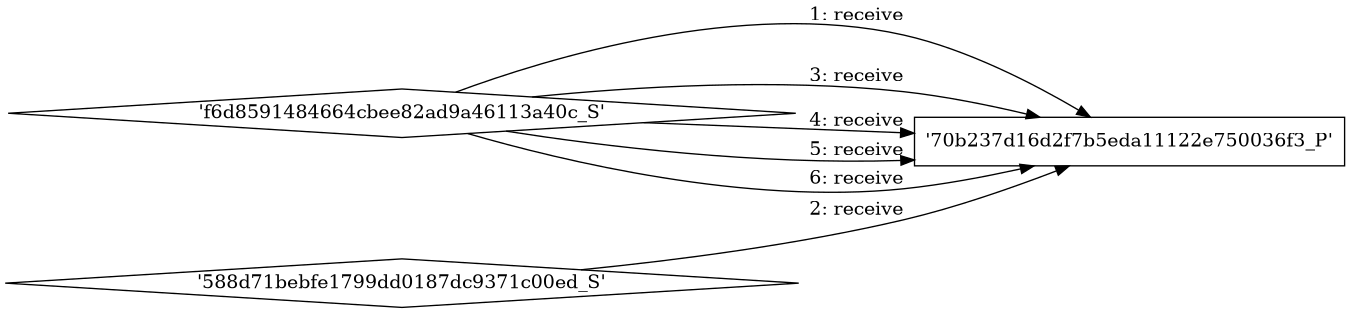 digraph "D:\Learning\Paper\apt\基于CTI的攻击预警\Dataset\攻击图\ASGfromALLCTI\ClamAV vs. Content IQ Test, part 3.dot" {
rankdir="LR"
size="9"
fixedsize="false"
splines="true"
nodesep=0.3
ranksep=0
fontsize=10
overlap="scalexy"
engine= "neato"
	"'70b237d16d2f7b5eda11122e750036f3_P'" [node_type=Process shape=box]
	"'f6d8591484664cbee82ad9a46113a40c_S'" [node_type=Socket shape=diamond]
	"'f6d8591484664cbee82ad9a46113a40c_S'" -> "'70b237d16d2f7b5eda11122e750036f3_P'" [label="1: receive"]
	"'70b237d16d2f7b5eda11122e750036f3_P'" [node_type=Process shape=box]
	"'588d71bebfe1799dd0187dc9371c00ed_S'" [node_type=Socket shape=diamond]
	"'588d71bebfe1799dd0187dc9371c00ed_S'" -> "'70b237d16d2f7b5eda11122e750036f3_P'" [label="2: receive"]
	"'70b237d16d2f7b5eda11122e750036f3_P'" [node_type=Process shape=box]
	"'f6d8591484664cbee82ad9a46113a40c_S'" [node_type=Socket shape=diamond]
	"'f6d8591484664cbee82ad9a46113a40c_S'" -> "'70b237d16d2f7b5eda11122e750036f3_P'" [label="3: receive"]
	"'70b237d16d2f7b5eda11122e750036f3_P'" [node_type=Process shape=box]
	"'f6d8591484664cbee82ad9a46113a40c_S'" [node_type=Socket shape=diamond]
	"'f6d8591484664cbee82ad9a46113a40c_S'" -> "'70b237d16d2f7b5eda11122e750036f3_P'" [label="4: receive"]
	"'70b237d16d2f7b5eda11122e750036f3_P'" [node_type=Process shape=box]
	"'f6d8591484664cbee82ad9a46113a40c_S'" [node_type=Socket shape=diamond]
	"'f6d8591484664cbee82ad9a46113a40c_S'" -> "'70b237d16d2f7b5eda11122e750036f3_P'" [label="5: receive"]
	"'70b237d16d2f7b5eda11122e750036f3_P'" [node_type=Process shape=box]
	"'f6d8591484664cbee82ad9a46113a40c_S'" [node_type=Socket shape=diamond]
	"'f6d8591484664cbee82ad9a46113a40c_S'" -> "'70b237d16d2f7b5eda11122e750036f3_P'" [label="6: receive"]
}
